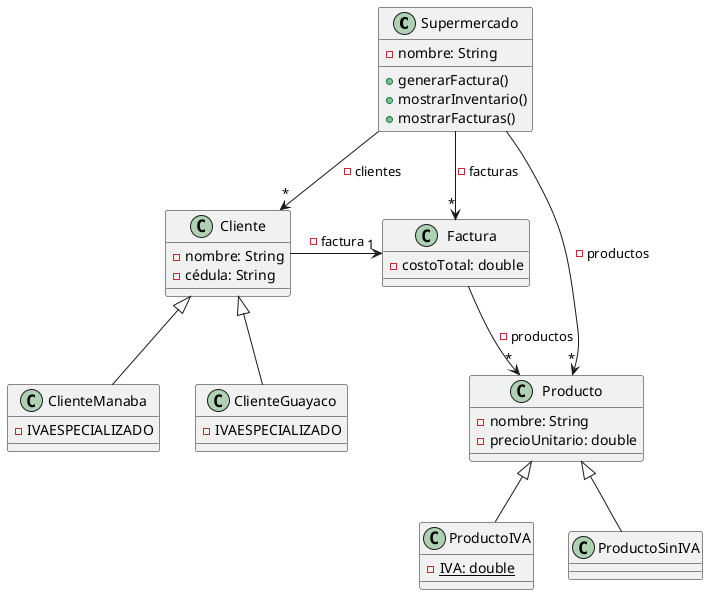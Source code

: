 @startuml
class Supermercado {
    -nombre: String

    +generarFactura()
    +mostrarInventario()
    +mostrarFacturas()
}

class Factura {
    -costoTotal: double
}

class Producto {
    -nombre: String
    -precioUnitario: double
}

class Cliente {
    -nombre: String
    -cédula: String
}

class ClienteManaba {
    -IVAESPECIALIZADO
}

class ClienteGuayaco {
    -IVAESPECIALIZADO
}

class ProductoIVA {
    -{static}IVA: double
}

Producto <|-- ProductoIVA
Producto <|-- ProductoSinIVA
Supermercado -->"*" Producto: - productos
Supermercado -->"*" Factura: - facturas
Supermercado -->"*" Cliente: - clientes
Cliente ->"1" Factura: - factura
ClienteManaba -up-|> Cliente
ClienteGuayaco -up-|> Cliente

Factura -->"*" Producto: - productos
@enduml